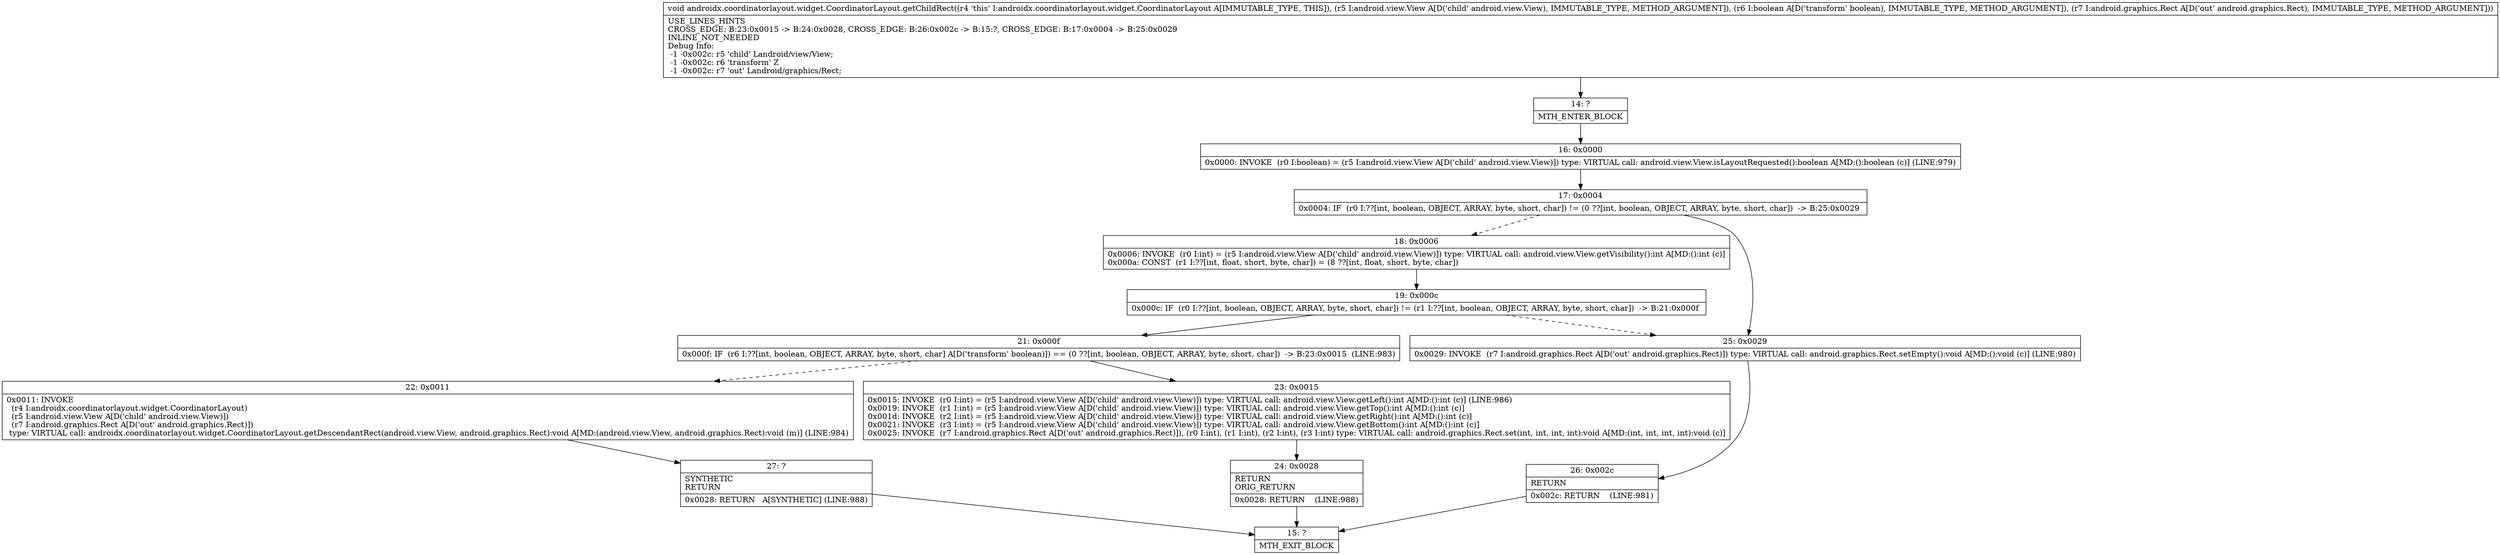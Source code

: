digraph "CFG forandroidx.coordinatorlayout.widget.CoordinatorLayout.getChildRect(Landroid\/view\/View;ZLandroid\/graphics\/Rect;)V" {
Node_14 [shape=record,label="{14\:\ ?|MTH_ENTER_BLOCK\l}"];
Node_16 [shape=record,label="{16\:\ 0x0000|0x0000: INVOKE  (r0 I:boolean) = (r5 I:android.view.View A[D('child' android.view.View)]) type: VIRTUAL call: android.view.View.isLayoutRequested():boolean A[MD:():boolean (c)] (LINE:979)\l}"];
Node_17 [shape=record,label="{17\:\ 0x0004|0x0004: IF  (r0 I:??[int, boolean, OBJECT, ARRAY, byte, short, char]) != (0 ??[int, boolean, OBJECT, ARRAY, byte, short, char])  \-\> B:25:0x0029 \l}"];
Node_18 [shape=record,label="{18\:\ 0x0006|0x0006: INVOKE  (r0 I:int) = (r5 I:android.view.View A[D('child' android.view.View)]) type: VIRTUAL call: android.view.View.getVisibility():int A[MD:():int (c)]\l0x000a: CONST  (r1 I:??[int, float, short, byte, char]) = (8 ??[int, float, short, byte, char]) \l}"];
Node_19 [shape=record,label="{19\:\ 0x000c|0x000c: IF  (r0 I:??[int, boolean, OBJECT, ARRAY, byte, short, char]) != (r1 I:??[int, boolean, OBJECT, ARRAY, byte, short, char])  \-\> B:21:0x000f \l}"];
Node_21 [shape=record,label="{21\:\ 0x000f|0x000f: IF  (r6 I:??[int, boolean, OBJECT, ARRAY, byte, short, char] A[D('transform' boolean)]) == (0 ??[int, boolean, OBJECT, ARRAY, byte, short, char])  \-\> B:23:0x0015  (LINE:983)\l}"];
Node_22 [shape=record,label="{22\:\ 0x0011|0x0011: INVOKE  \l  (r4 I:androidx.coordinatorlayout.widget.CoordinatorLayout)\l  (r5 I:android.view.View A[D('child' android.view.View)])\l  (r7 I:android.graphics.Rect A[D('out' android.graphics.Rect)])\l type: VIRTUAL call: androidx.coordinatorlayout.widget.CoordinatorLayout.getDescendantRect(android.view.View, android.graphics.Rect):void A[MD:(android.view.View, android.graphics.Rect):void (m)] (LINE:984)\l}"];
Node_27 [shape=record,label="{27\:\ ?|SYNTHETIC\lRETURN\l|0x0028: RETURN   A[SYNTHETIC] (LINE:988)\l}"];
Node_15 [shape=record,label="{15\:\ ?|MTH_EXIT_BLOCK\l}"];
Node_23 [shape=record,label="{23\:\ 0x0015|0x0015: INVOKE  (r0 I:int) = (r5 I:android.view.View A[D('child' android.view.View)]) type: VIRTUAL call: android.view.View.getLeft():int A[MD:():int (c)] (LINE:986)\l0x0019: INVOKE  (r1 I:int) = (r5 I:android.view.View A[D('child' android.view.View)]) type: VIRTUAL call: android.view.View.getTop():int A[MD:():int (c)]\l0x001d: INVOKE  (r2 I:int) = (r5 I:android.view.View A[D('child' android.view.View)]) type: VIRTUAL call: android.view.View.getRight():int A[MD:():int (c)]\l0x0021: INVOKE  (r3 I:int) = (r5 I:android.view.View A[D('child' android.view.View)]) type: VIRTUAL call: android.view.View.getBottom():int A[MD:():int (c)]\l0x0025: INVOKE  (r7 I:android.graphics.Rect A[D('out' android.graphics.Rect)]), (r0 I:int), (r1 I:int), (r2 I:int), (r3 I:int) type: VIRTUAL call: android.graphics.Rect.set(int, int, int, int):void A[MD:(int, int, int, int):void (c)]\l}"];
Node_24 [shape=record,label="{24\:\ 0x0028|RETURN\lORIG_RETURN\l|0x0028: RETURN    (LINE:988)\l}"];
Node_25 [shape=record,label="{25\:\ 0x0029|0x0029: INVOKE  (r7 I:android.graphics.Rect A[D('out' android.graphics.Rect)]) type: VIRTUAL call: android.graphics.Rect.setEmpty():void A[MD:():void (c)] (LINE:980)\l}"];
Node_26 [shape=record,label="{26\:\ 0x002c|RETURN\l|0x002c: RETURN    (LINE:981)\l}"];
MethodNode[shape=record,label="{void androidx.coordinatorlayout.widget.CoordinatorLayout.getChildRect((r4 'this' I:androidx.coordinatorlayout.widget.CoordinatorLayout A[IMMUTABLE_TYPE, THIS]), (r5 I:android.view.View A[D('child' android.view.View), IMMUTABLE_TYPE, METHOD_ARGUMENT]), (r6 I:boolean A[D('transform' boolean), IMMUTABLE_TYPE, METHOD_ARGUMENT]), (r7 I:android.graphics.Rect A[D('out' android.graphics.Rect), IMMUTABLE_TYPE, METHOD_ARGUMENT]))  | USE_LINES_HINTS\lCROSS_EDGE: B:23:0x0015 \-\> B:24:0x0028, CROSS_EDGE: B:26:0x002c \-\> B:15:?, CROSS_EDGE: B:17:0x0004 \-\> B:25:0x0029\lINLINE_NOT_NEEDED\lDebug Info:\l  \-1 \-0x002c: r5 'child' Landroid\/view\/View;\l  \-1 \-0x002c: r6 'transform' Z\l  \-1 \-0x002c: r7 'out' Landroid\/graphics\/Rect;\l}"];
MethodNode -> Node_14;Node_14 -> Node_16;
Node_16 -> Node_17;
Node_17 -> Node_18[style=dashed];
Node_17 -> Node_25;
Node_18 -> Node_19;
Node_19 -> Node_21;
Node_19 -> Node_25[style=dashed];
Node_21 -> Node_22[style=dashed];
Node_21 -> Node_23;
Node_22 -> Node_27;
Node_27 -> Node_15;
Node_23 -> Node_24;
Node_24 -> Node_15;
Node_25 -> Node_26;
Node_26 -> Node_15;
}

